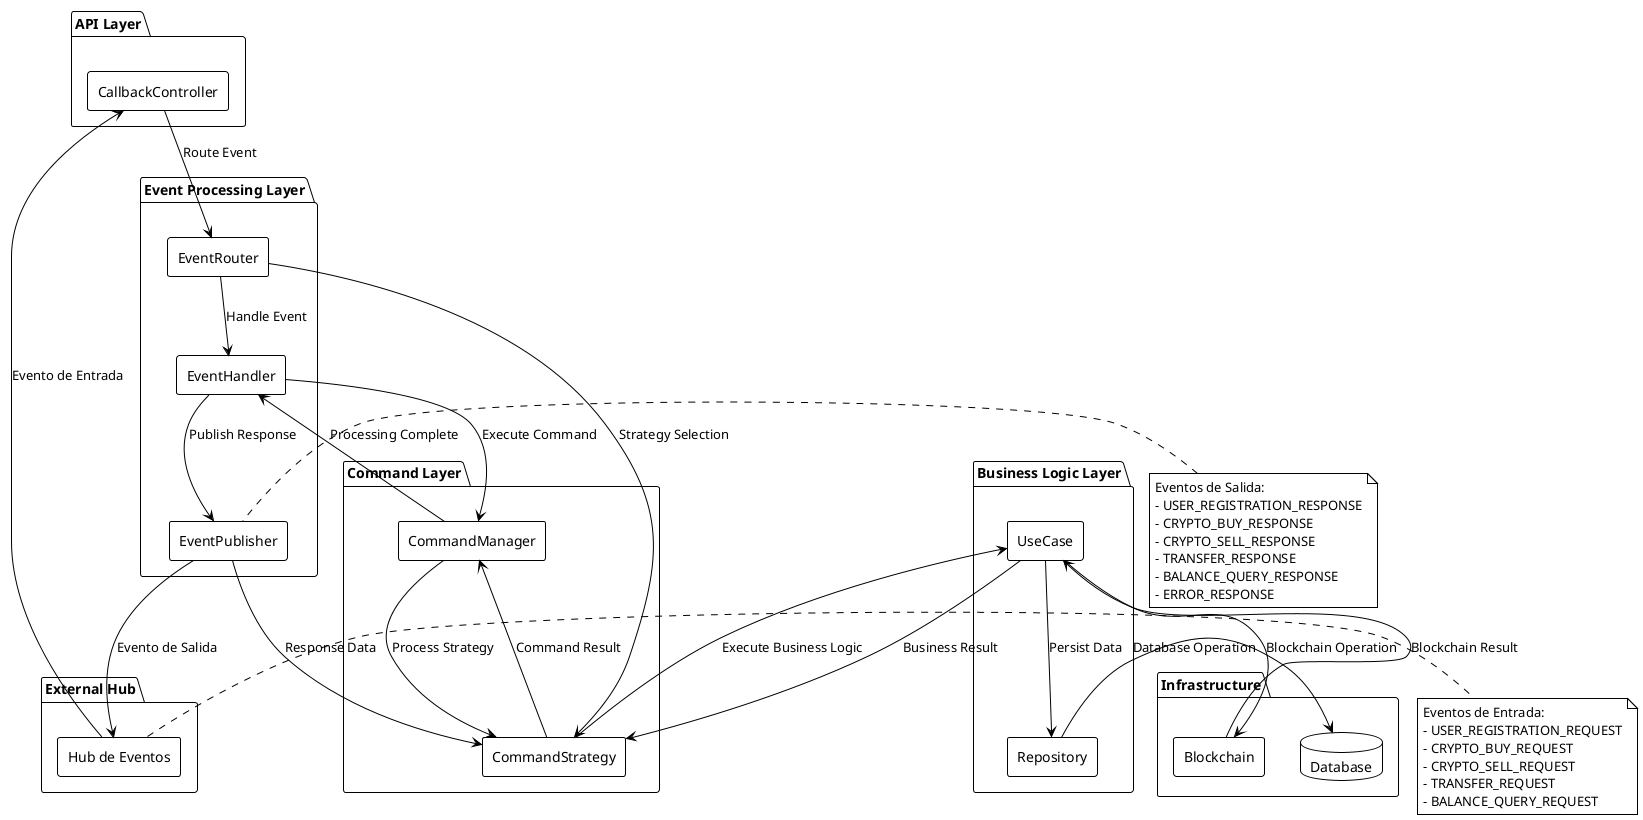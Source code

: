 @startuml Event Flow Architecture

!theme plain
skinparam backgroundColor #FFFFFF
skinparam componentStyle rectangle

package "External Hub" {
    [Hub de Eventos] as HUB
}

package "API Layer" {
    [CallbackController] as CC
}

package "Event Processing Layer" {
    [EventRouter] as ER
    [EventHandler] as EH
    [EventPublisher] as EP
}

package "Command Layer" {
    [CommandManager] as CM
    [CommandStrategy] as CS
}

package "Business Logic Layer" {
    [UseCase] as UC
    [Repository] as REP
}

package "Infrastructure" {
    database "Database" as DB
    [Blockchain] as BC
}

' Flujo principal
HUB --> CC : Evento de Entrada
CC --> ER : Route Event
ER --> EH : Handle Event
EH --> CM : Execute Command
CM --> CS : Process Strategy
CS --> UC : Execute Business Logic
UC --> REP : Persist Data
UC --> BC : Blockchain Operation
REP --> DB : Database Operation
BC --> UC : Blockchain Result
UC --> CS : Business Result
CS --> CM : Command Result
CM --> EH : Processing Complete
EH --> EP : Publish Response
EP --> HUB : Evento de Salida

' Relaciones adicionales
ER --> CS : Strategy Selection
EP --> CS : Response Data

note right of HUB
  Eventos de Entrada:
  - USER_REGISTRATION_REQUEST
  - CRYPTO_BUY_REQUEST
  - CRYPTO_SELL_REQUEST
  - TRANSFER_REQUEST
  - BALANCE_QUERY_REQUEST
end note

note left of EP
  Eventos de Salida:
  - USER_REGISTRATION_RESPONSE
  - CRYPTO_BUY_RESPONSE
  - CRYPTO_SELL_RESPONSE
  - TRANSFER_RESPONSE
  - BALANCE_QUERY_RESPONSE
  - ERROR_RESPONSE
end note

@enduml 